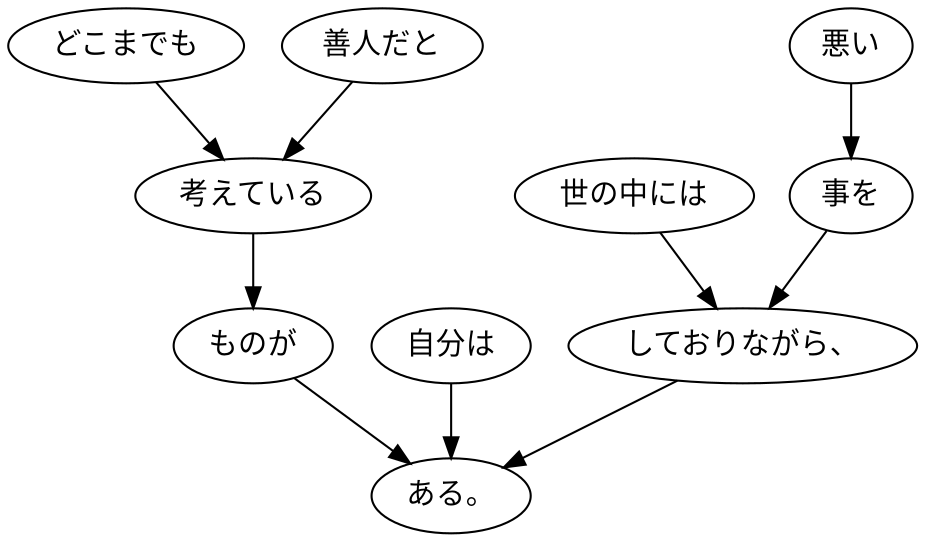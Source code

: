 digraph graph2703 {
	node0 [label="世の中には"];
	node1 [label="悪い"];
	node2 [label="事を"];
	node3 [label="しておりながら、"];
	node4 [label="自分は"];
	node5 [label="どこまでも"];
	node6 [label="善人だと"];
	node7 [label="考えている"];
	node8 [label="ものが"];
	node9 [label="ある。"];
	node0 -> node3;
	node1 -> node2;
	node2 -> node3;
	node3 -> node9;
	node4 -> node9;
	node5 -> node7;
	node6 -> node7;
	node7 -> node8;
	node8 -> node9;
}
